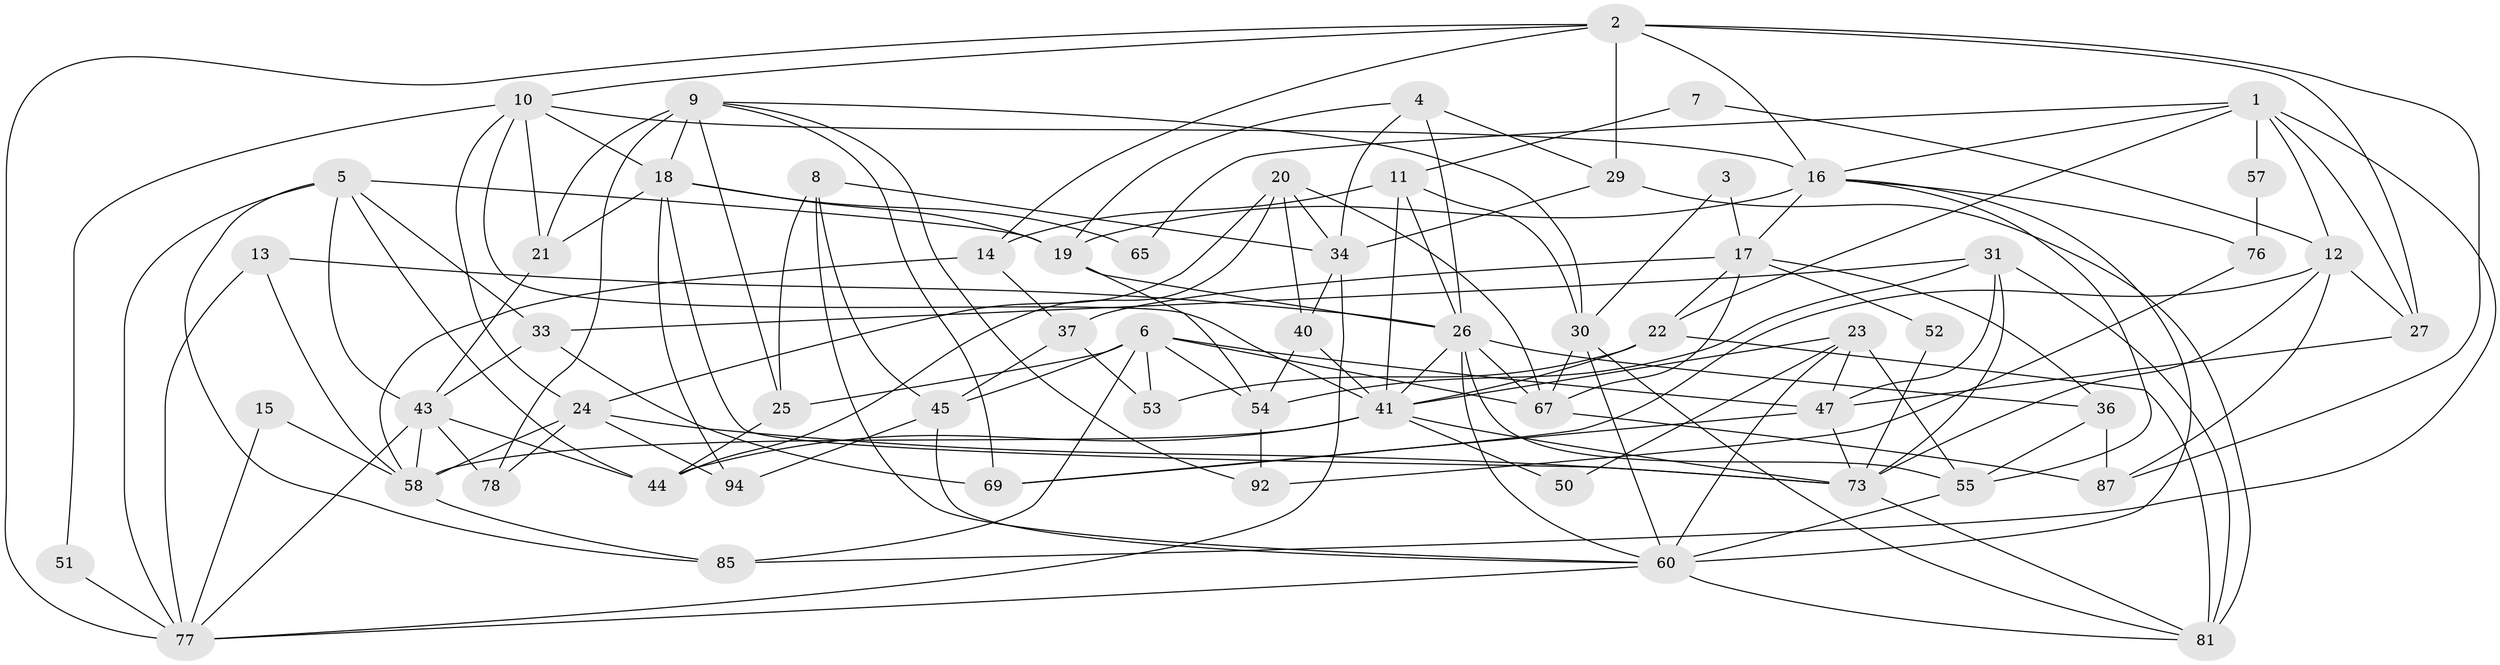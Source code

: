 // Generated by graph-tools (version 1.1) at 2025/24/03/03/25 07:24:04]
// undirected, 61 vertices, 152 edges
graph export_dot {
graph [start="1"]
  node [color=gray90,style=filled];
  1 [super="+80"];
  2 [super="+74"];
  3;
  4;
  5 [super="+97"];
  6 [super="+68"];
  7;
  8 [super="+42"];
  9 [super="+59"];
  10 [super="+89"];
  11 [super="+48"];
  12 [super="+70"];
  13 [super="+96"];
  14;
  15;
  16 [super="+62"];
  17 [super="+28"];
  18 [super="+91"];
  19 [super="+82"];
  20 [super="+32"];
  21 [super="+46"];
  22;
  23;
  24 [super="+61"];
  25 [super="+56"];
  26 [super="+84"];
  27 [super="+63"];
  29 [super="+39"];
  30 [super="+71"];
  31 [super="+90"];
  33 [super="+72"];
  34 [super="+35"];
  36 [super="+38"];
  37 [super="+99"];
  40;
  41 [super="+49"];
  43 [super="+98"];
  44;
  45 [super="+93"];
  47 [super="+64"];
  50;
  51;
  52;
  53;
  54 [super="+79"];
  55 [super="+95"];
  57;
  58 [super="+66"];
  60 [super="+88"];
  65;
  67 [super="+75"];
  69;
  73 [super="+86"];
  76;
  77 [super="+83"];
  78;
  81 [super="+100"];
  85;
  87;
  92;
  94;
  1 -- 85;
  1 -- 27;
  1 -- 65;
  1 -- 16;
  1 -- 12;
  1 -- 22;
  1 -- 57;
  2 -- 10;
  2 -- 87;
  2 -- 29;
  2 -- 16;
  2 -- 77;
  2 -- 14;
  2 -- 27;
  3 -- 17;
  3 -- 30;
  4 -- 26;
  4 -- 34;
  4 -- 19;
  4 -- 29;
  5 -- 19 [weight=2];
  5 -- 33;
  5 -- 43;
  5 -- 85;
  5 -- 44;
  5 -- 77;
  6 -- 47;
  6 -- 45;
  6 -- 67;
  6 -- 53;
  6 -- 54;
  6 -- 85;
  6 -- 25;
  7 -- 11;
  7 -- 12;
  8 -- 60;
  8 -- 25;
  8 -- 34;
  8 -- 45;
  9 -- 18 [weight=2];
  9 -- 21;
  9 -- 78;
  9 -- 69;
  9 -- 92;
  9 -- 30;
  9 -- 25;
  10 -- 51;
  10 -- 16;
  10 -- 41;
  10 -- 18;
  10 -- 21;
  10 -- 24;
  11 -- 41;
  11 -- 26;
  11 -- 14;
  11 -- 30;
  12 -- 69;
  12 -- 27;
  12 -- 87;
  12 -- 73;
  13 -- 58;
  13 -- 77;
  13 -- 26;
  14 -- 58;
  14 -- 37;
  15 -- 77;
  15 -- 58;
  16 -- 19;
  16 -- 76;
  16 -- 17;
  16 -- 55;
  16 -- 60;
  17 -- 67;
  17 -- 37 [weight=2];
  17 -- 52;
  17 -- 36;
  17 -- 22;
  18 -- 73;
  18 -- 21;
  18 -- 65;
  18 -- 19;
  18 -- 94;
  19 -- 54;
  19 -- 26;
  20 -- 40;
  20 -- 67;
  20 -- 34;
  20 -- 44;
  20 -- 24;
  21 -- 43 [weight=2];
  22 -- 53;
  22 -- 41;
  22 -- 81;
  23 -- 50;
  23 -- 60;
  23 -- 41;
  23 -- 55;
  23 -- 47;
  24 -- 94;
  24 -- 78;
  24 -- 58;
  24 -- 73;
  25 -- 44;
  26 -- 36;
  26 -- 60;
  26 -- 67;
  26 -- 55;
  26 -- 41;
  27 -- 47;
  29 -- 81 [weight=2];
  29 -- 34;
  30 -- 60;
  30 -- 81;
  30 -- 67;
  31 -- 54;
  31 -- 33;
  31 -- 73;
  31 -- 81;
  31 -- 47;
  33 -- 43;
  33 -- 69;
  34 -- 40;
  34 -- 77;
  36 -- 87;
  36 -- 55;
  37 -- 53;
  37 -- 45;
  40 -- 41;
  40 -- 54;
  41 -- 44;
  41 -- 50;
  41 -- 73;
  41 -- 58;
  43 -- 58;
  43 -- 44;
  43 -- 77;
  43 -- 78;
  45 -- 60;
  45 -- 94;
  47 -- 69;
  47 -- 73;
  51 -- 77;
  52 -- 73;
  54 -- 92 [weight=2];
  55 -- 60;
  57 -- 76;
  58 -- 85;
  60 -- 81;
  60 -- 77;
  67 -- 87;
  73 -- 81;
  76 -- 92;
}
